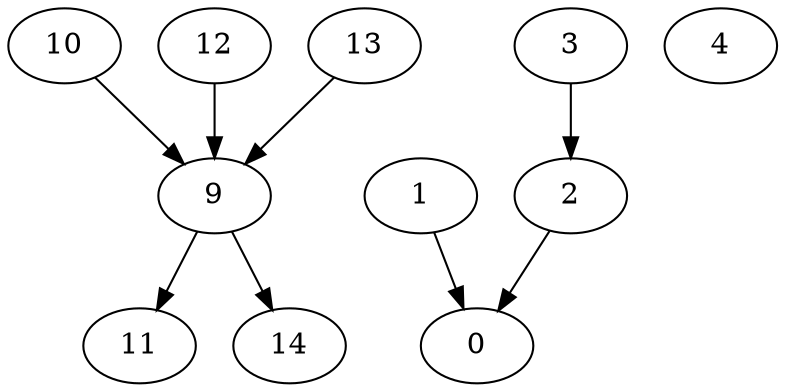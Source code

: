 digraph G{
   9[input=false,output=false];
   10[input=true,output=false];
   12[input=false,output=false];
   11[input=false,output=true];
   13[input=true,output=false];
   14[input=false,output=true];
   2[input=false,output=false];
   3[input=true,output=false];
   4[input=false,output=false];
   0[input=false,output=false];
   1[input=true,output=false];
   9->11;
   9->14;
   10->9;
   12->9;
   13->9;
   2->0;
   3->2;
   1->0;
}